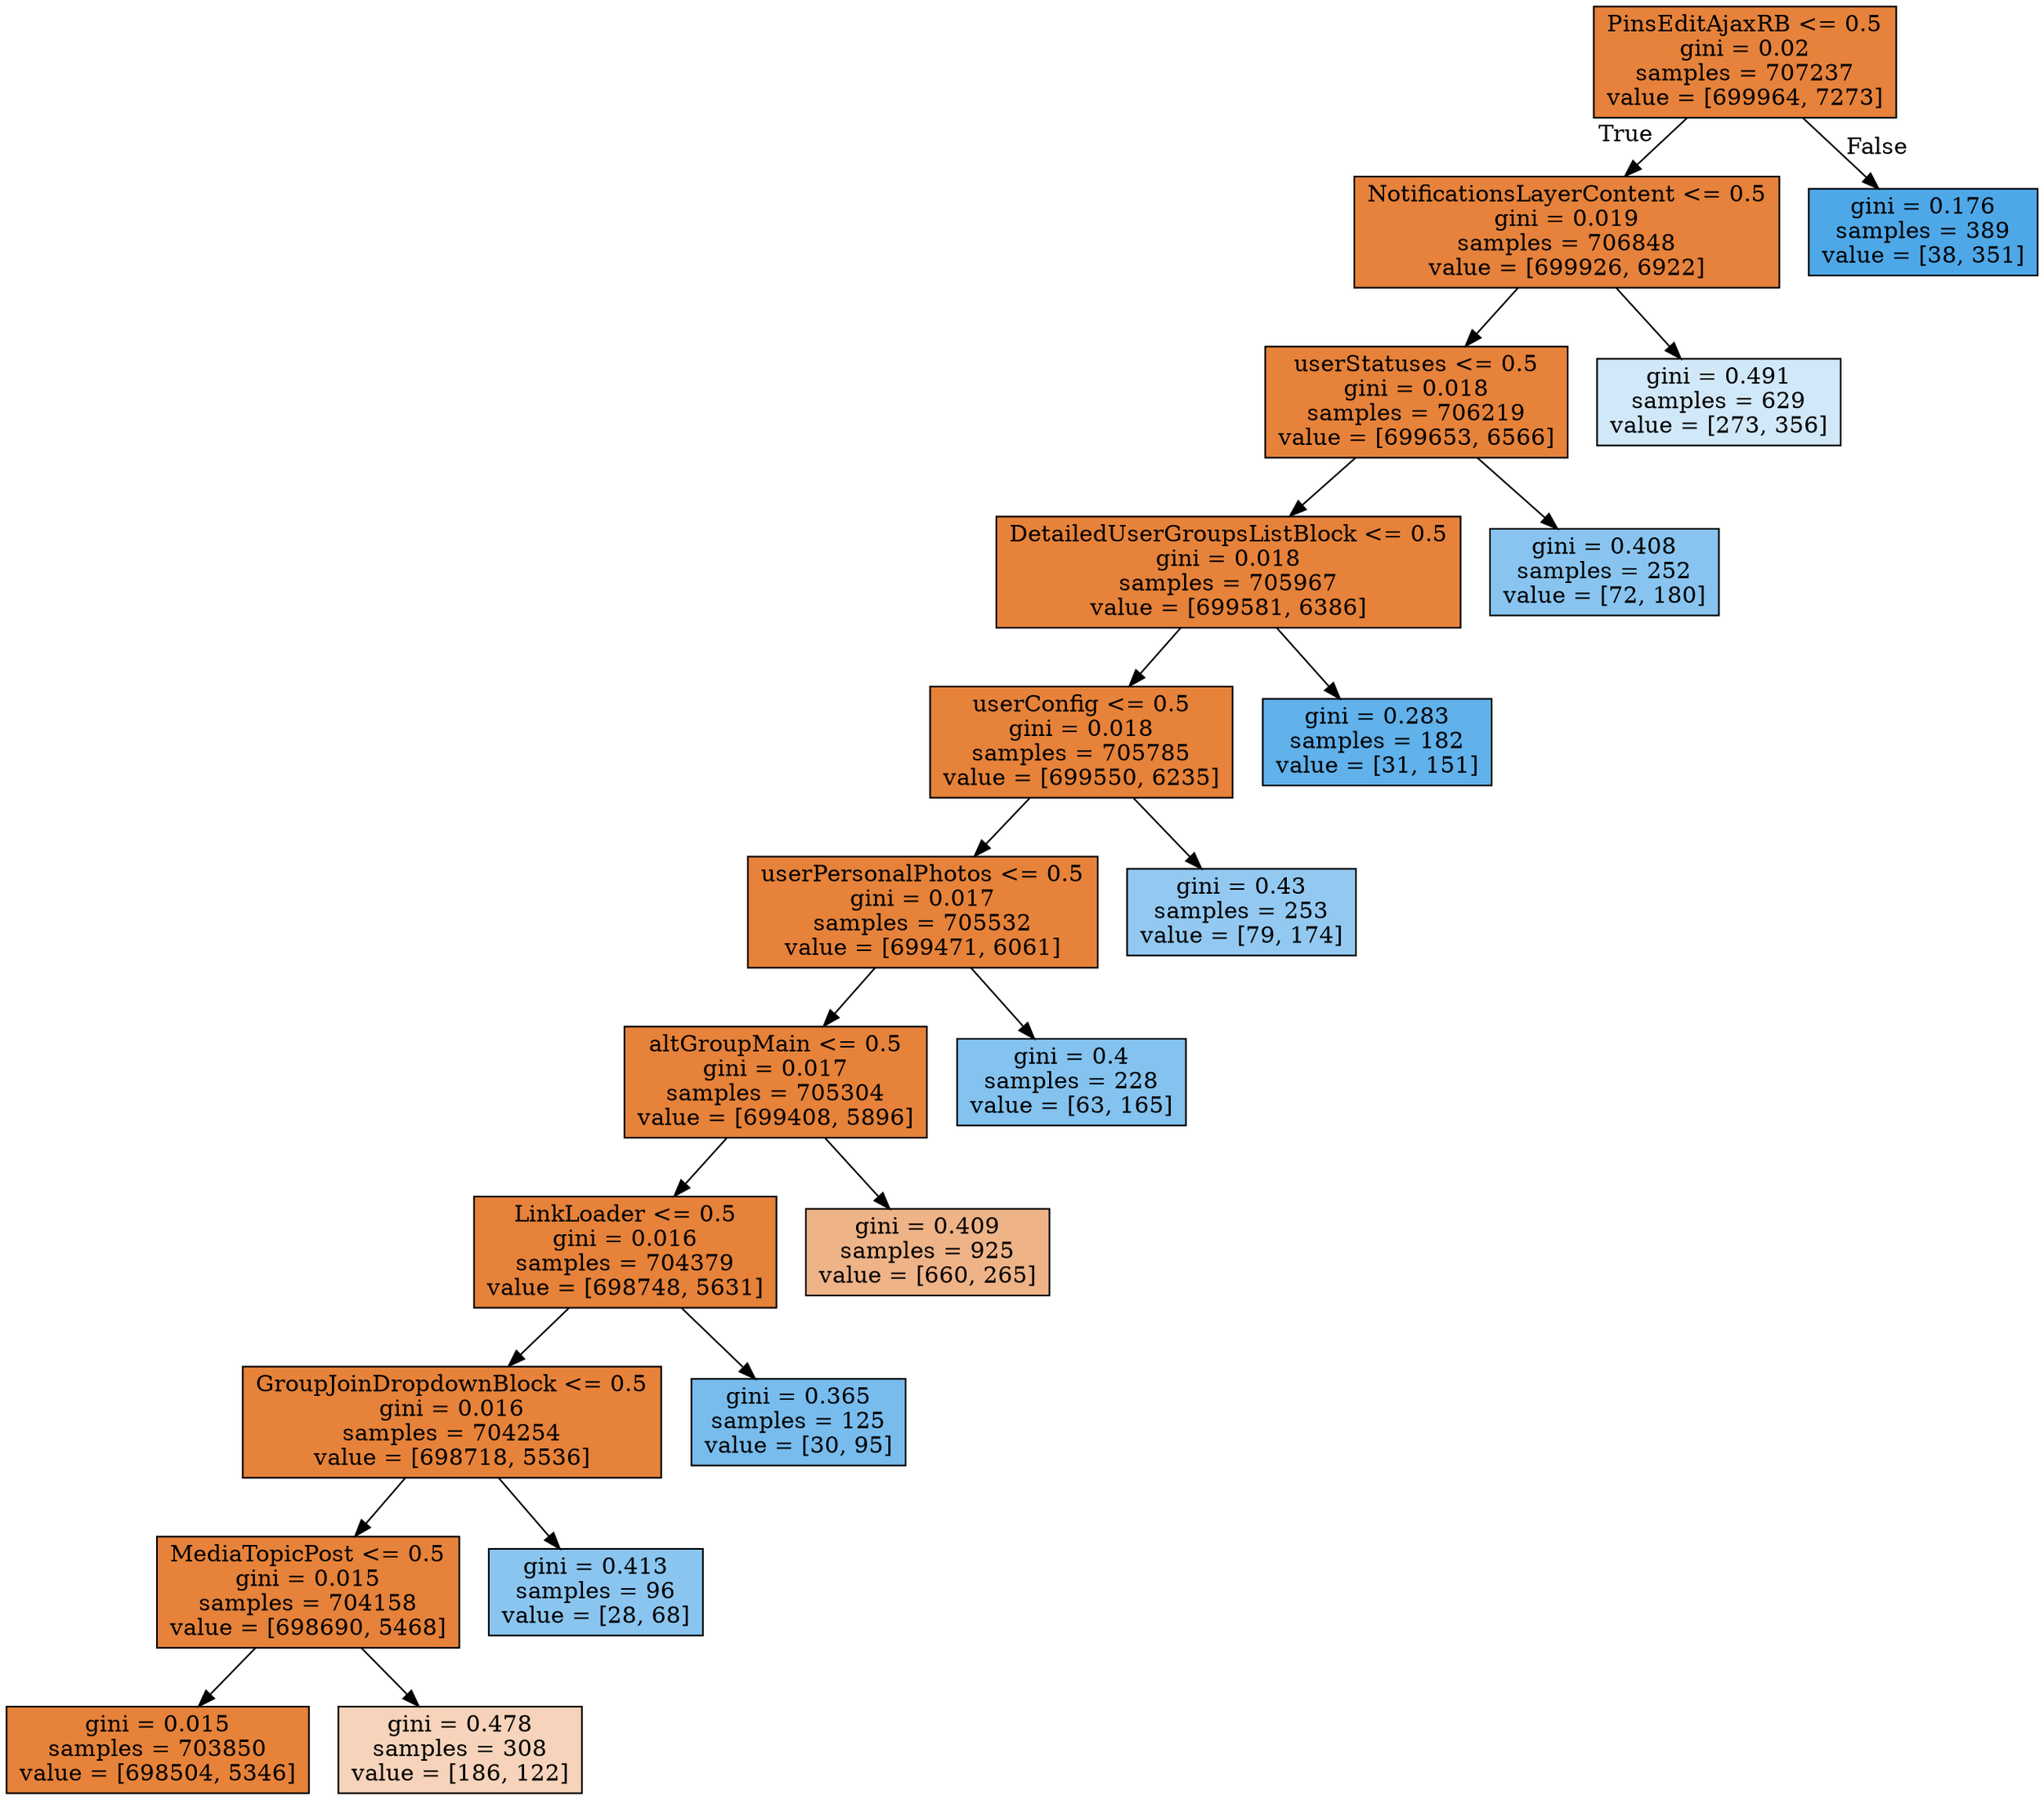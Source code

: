 digraph Tree {
node [shape=box, style="filled", color="black"] ;
0 [label="PinsEditAjaxRB <= 0.5\ngini = 0.02\nsamples = 707237\nvalue = [699964, 7273]", fillcolor="#e58139fc"] ;
1 [label="NotificationsLayerContent <= 0.5\ngini = 0.019\nsamples = 706848\nvalue = [699926, 6922]", fillcolor="#e58139fc"] ;
0 -> 1 [labeldistance=2.5, labelangle=45, headlabel="True"] ;
2 [label="userStatuses <= 0.5\ngini = 0.018\nsamples = 706219\nvalue = [699653, 6566]", fillcolor="#e58139fd"] ;
1 -> 2 ;
3 [label="DetailedUserGroupsListBlock <= 0.5\ngini = 0.018\nsamples = 705967\nvalue = [699581, 6386]", fillcolor="#e58139fd"] ;
2 -> 3 ;
4 [label="userConfig <= 0.5\ngini = 0.018\nsamples = 705785\nvalue = [699550, 6235]", fillcolor="#e58139fd"] ;
3 -> 4 ;
5 [label="userPersonalPhotos <= 0.5\ngini = 0.017\nsamples = 705532\nvalue = [699471, 6061]", fillcolor="#e58139fd"] ;
4 -> 5 ;
6 [label="altGroupMain <= 0.5\ngini = 0.017\nsamples = 705304\nvalue = [699408, 5896]", fillcolor="#e58139fd"] ;
5 -> 6 ;
7 [label="LinkLoader <= 0.5\ngini = 0.016\nsamples = 704379\nvalue = [698748, 5631]", fillcolor="#e58139fd"] ;
6 -> 7 ;
8 [label="GroupJoinDropdownBlock <= 0.5\ngini = 0.016\nsamples = 704254\nvalue = [698718, 5536]", fillcolor="#e58139fd"] ;
7 -> 8 ;
9 [label="MediaTopicPost <= 0.5\ngini = 0.015\nsamples = 704158\nvalue = [698690, 5468]", fillcolor="#e58139fd"] ;
8 -> 9 ;
10 [label="gini = 0.015\nsamples = 703850\nvalue = [698504, 5346]", fillcolor="#e58139fd"] ;
9 -> 10 ;
11 [label="gini = 0.478\nsamples = 308\nvalue = [186, 122]", fillcolor="#e5813958"] ;
9 -> 11 ;
12 [label="gini = 0.413\nsamples = 96\nvalue = [28, 68]", fillcolor="#399de596"] ;
8 -> 12 ;
13 [label="gini = 0.365\nsamples = 125\nvalue = [30, 95]", fillcolor="#399de5ae"] ;
7 -> 13 ;
14 [label="gini = 0.409\nsamples = 925\nvalue = [660, 265]", fillcolor="#e5813999"] ;
6 -> 14 ;
15 [label="gini = 0.4\nsamples = 228\nvalue = [63, 165]", fillcolor="#399de59e"] ;
5 -> 15 ;
16 [label="gini = 0.43\nsamples = 253\nvalue = [79, 174]", fillcolor="#399de58b"] ;
4 -> 16 ;
17 [label="gini = 0.283\nsamples = 182\nvalue = [31, 151]", fillcolor="#399de5cb"] ;
3 -> 17 ;
18 [label="gini = 0.408\nsamples = 252\nvalue = [72, 180]", fillcolor="#399de599"] ;
2 -> 18 ;
19 [label="gini = 0.491\nsamples = 629\nvalue = [273, 356]", fillcolor="#399de53b"] ;
1 -> 19 ;
20 [label="gini = 0.176\nsamples = 389\nvalue = [38, 351]", fillcolor="#399de5e3"] ;
0 -> 20 [labeldistance=2.5, labelangle=-45, headlabel="False"] ;
}